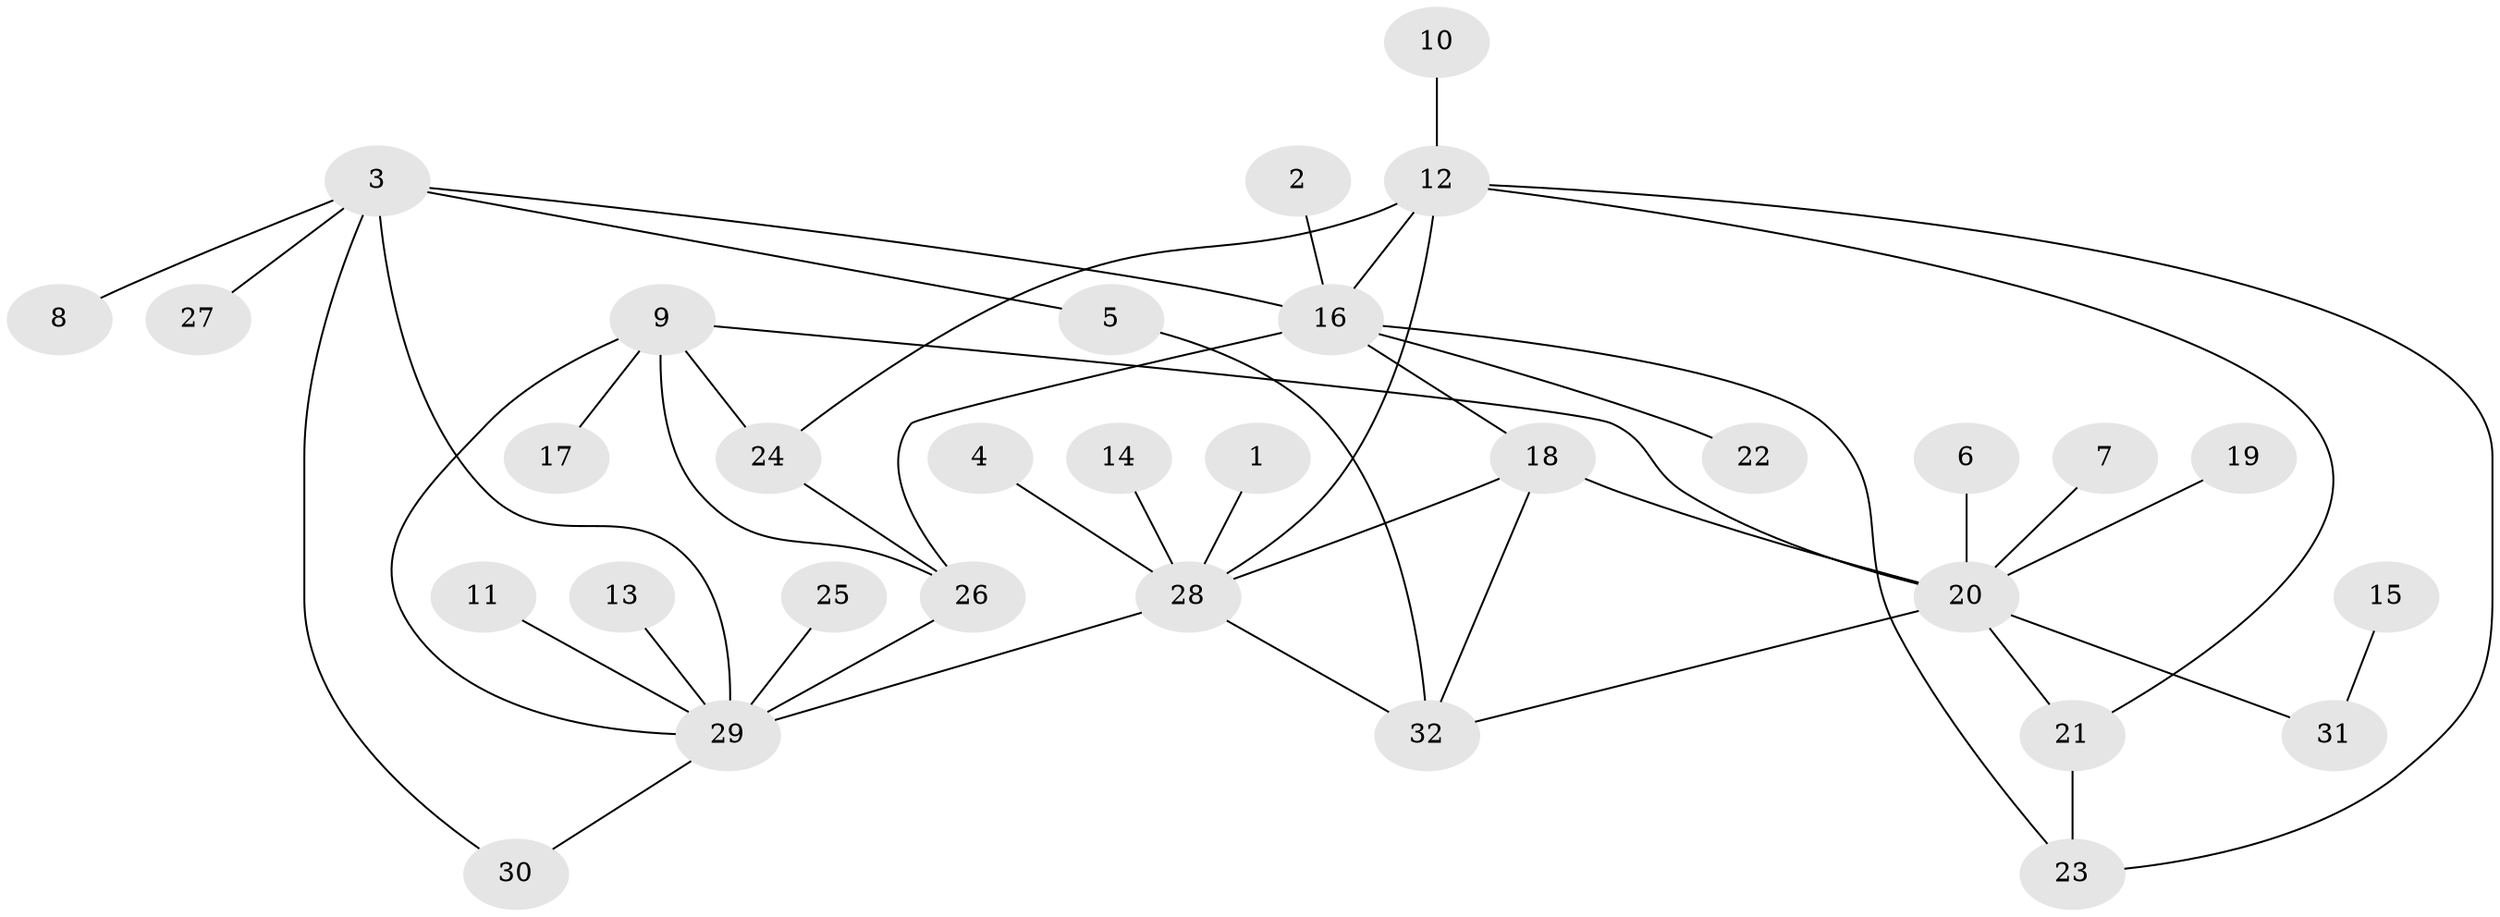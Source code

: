 // original degree distribution, {11: 0.046875, 2: 0.1875, 8: 0.015625, 7: 0.03125, 5: 0.03125, 4: 0.0625, 6: 0.015625, 9: 0.015625, 1: 0.5625, 3: 0.03125}
// Generated by graph-tools (version 1.1) at 2025/02/03/09/25 03:02:32]
// undirected, 32 vertices, 45 edges
graph export_dot {
graph [start="1"]
  node [color=gray90,style=filled];
  1;
  2;
  3;
  4;
  5;
  6;
  7;
  8;
  9;
  10;
  11;
  12;
  13;
  14;
  15;
  16;
  17;
  18;
  19;
  20;
  21;
  22;
  23;
  24;
  25;
  26;
  27;
  28;
  29;
  30;
  31;
  32;
  1 -- 28 [weight=1.0];
  2 -- 16 [weight=1.0];
  3 -- 5 [weight=1.0];
  3 -- 8 [weight=1.0];
  3 -- 16 [weight=2.0];
  3 -- 27 [weight=1.0];
  3 -- 29 [weight=1.0];
  3 -- 30 [weight=1.0];
  4 -- 28 [weight=1.0];
  5 -- 32 [weight=1.0];
  6 -- 20 [weight=1.0];
  7 -- 20 [weight=1.0];
  9 -- 17 [weight=1.0];
  9 -- 20 [weight=1.0];
  9 -- 24 [weight=1.0];
  9 -- 26 [weight=1.0];
  9 -- 29 [weight=1.0];
  10 -- 12 [weight=1.0];
  11 -- 29 [weight=1.0];
  12 -- 16 [weight=2.0];
  12 -- 21 [weight=1.0];
  12 -- 23 [weight=1.0];
  12 -- 24 [weight=1.0];
  12 -- 28 [weight=1.0];
  13 -- 29 [weight=1.0];
  14 -- 28 [weight=1.0];
  15 -- 31 [weight=1.0];
  16 -- 18 [weight=1.0];
  16 -- 22 [weight=1.0];
  16 -- 23 [weight=1.0];
  16 -- 26 [weight=1.0];
  18 -- 20 [weight=2.0];
  18 -- 28 [weight=1.0];
  18 -- 32 [weight=1.0];
  19 -- 20 [weight=1.0];
  20 -- 21 [weight=1.0];
  20 -- 31 [weight=1.0];
  20 -- 32 [weight=1.0];
  21 -- 23 [weight=1.0];
  24 -- 26 [weight=1.0];
  25 -- 29 [weight=1.0];
  26 -- 29 [weight=1.0];
  28 -- 29 [weight=2.0];
  28 -- 32 [weight=1.0];
  29 -- 30 [weight=1.0];
}
